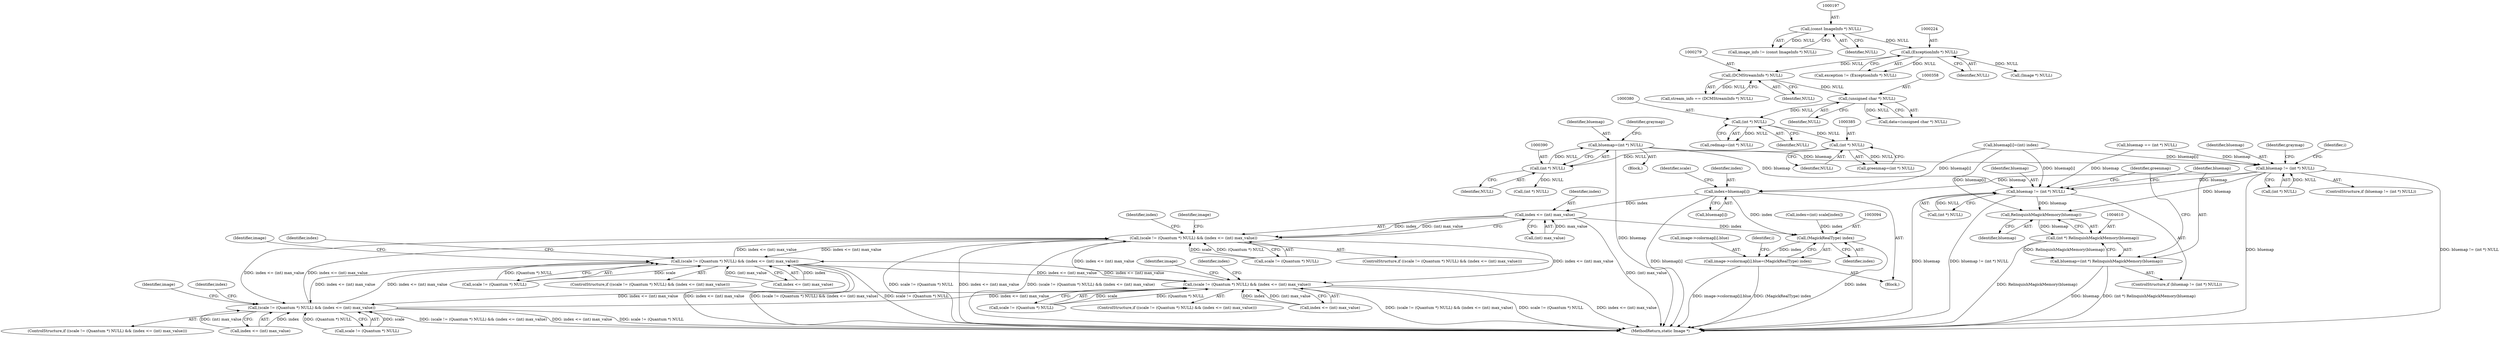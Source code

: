 digraph "0_ImageMagick_5511ef530576ed18fd636baa3bb4eda3d667665d@pointer" {
"1000387" [label="(Call,bluemap=(int *) NULL)"];
"1000389" [label="(Call,(int *) NULL)"];
"1000384" [label="(Call,(int *) NULL)"];
"1000379" [label="(Call,(int *) NULL)"];
"1000357" [label="(Call,(unsigned char *) NULL)"];
"1000278" [label="(Call,(DCMStreamInfo *) NULL)"];
"1000223" [label="(Call,(ExceptionInfo *) NULL)"];
"1000196" [label="(Call,(const ImageInfo *) NULL)"];
"1003044" [label="(Call,bluemap != (int *) NULL)"];
"1003061" [label="(Call,index=bluemap[i])"];
"1003073" [label="(Call,index <= (int) max_value)"];
"1003067" [label="(Call,(scale != (Quantum *) NULL) && (index <= (int) max_value))"];
"1002961" [label="(Call,(scale != (Quantum *) NULL) && (index <= (int) max_value))"];
"1003014" [label="(Call,(scale != (Quantum *) NULL) && (index <= (int) max_value))"];
"1003120" [label="(Call,(scale != (Quantum *) NULL) && (index <= (int) max_value))"];
"1003093" [label="(Call,(MagickRealType) index)"];
"1003085" [label="(Call,image->colormap[i].blue=(MagickRealType) index)"];
"1004602" [label="(Call,bluemap != (int *) NULL)"];
"1004611" [label="(Call,RelinquishMagickMemory(bluemap))"];
"1004609" [label="(Call,(int *) RelinquishMagickMemory(bluemap))"];
"1004607" [label="(Call,bluemap=(int *) RelinquishMagickMemory(bluemap))"];
"1000276" [label="(Call,stream_info == (DCMStreamInfo *) NULL)"];
"1003036" [label="(Identifier,image)"];
"1003069" [label="(Identifier,scale)"];
"1003045" [label="(Identifier,bluemap)"];
"1000194" [label="(Call,image_info != (const ImageInfo *) NULL)"];
"1000278" [label="(Call,(DCMStreamInfo *) NULL)"];
"1000357" [label="(Call,(unsigned char *) NULL)"];
"1003086" [label="(Call,image->colormap[i].blue)"];
"1002962" [label="(Call,scale != (Quantum *) NULL)"];
"1003093" [label="(Call,(MagickRealType) index)"];
"1003142" [label="(Identifier,image)"];
"1003074" [label="(Identifier,index)"];
"1000382" [label="(Call,greenmap=(int *) NULL)"];
"1000381" [label="(Identifier,NULL)"];
"1004611" [label="(Call,RelinquishMagickMemory(bluemap))"];
"1003068" [label="(Call,scale != (Quantum *) NULL)"];
"1003060" [label="(Block,)"];
"1003061" [label="(Call,index=bluemap[i])"];
"1003132" [label="(Identifier,index)"];
"1003079" [label="(Identifier,index)"];
"1004603" [label="(Identifier,bluemap)"];
"1003075" [label="(Call,(int) max_value)"];
"1004612" [label="(Identifier,bluemap)"];
"1003066" [label="(ControlStructure,if ((scale != (Quantum *) NULL) && (index <= (int) max_value)))"];
"1000393" [label="(Identifier,graymap)"];
"1003020" [label="(Call,index <= (int) max_value)"];
"1001912" [label="(Call,bluemap == (int *) NULL)"];
"1002983" [label="(Identifier,image)"];
"1000280" [label="(Identifier,NULL)"];
"1002960" [label="(ControlStructure,if ((scale != (Quantum *) NULL) && (index <= (int) max_value)))"];
"1000196" [label="(Call,(const ImageInfo *) NULL)"];
"1000388" [label="(Identifier,bluemap)"];
"1003119" [label="(ControlStructure,if ((scale != (Quantum *) NULL) && (index <= (int) max_value)))"];
"1003059" [label="(Identifier,i)"];
"1002973" [label="(Identifier,index)"];
"1004602" [label="(Call,bluemap != (int *) NULL)"];
"1000377" [label="(Call,redmap=(int *) NULL)"];
"1000221" [label="(Call,exception != (ExceptionInfo *) NULL)"];
"1000144" [label="(Block,)"];
"1003073" [label="(Call,index <= (int) max_value)"];
"1000384" [label="(Call,(int *) NULL)"];
"1000387" [label="(Call,bluemap=(int *) NULL)"];
"1003121" [label="(Call,scale != (Quantum *) NULL)"];
"1000223" [label="(Call,(ExceptionInfo *) NULL)"];
"1003015" [label="(Call,scale != (Quantum *) NULL)"];
"1003046" [label="(Call,(int *) NULL)"];
"1004644" [label="(MethodReturn,static Image *)"];
"1002961" [label="(Call,(scale != (Quantum *) NULL) && (index <= (int) max_value))"];
"1000225" [label="(Identifier,NULL)"];
"1004607" [label="(Call,bluemap=(int *) RelinquishMagickMemory(bluemap))"];
"1003026" [label="(Identifier,index)"];
"1003067" [label="(Call,(scale != (Quantum *) NULL) && (index <= (int) max_value))"];
"1000359" [label="(Identifier,NULL)"];
"1003044" [label="(Call,bluemap != (int *) NULL)"];
"1003095" [label="(Identifier,index)"];
"1004601" [label="(ControlStructure,if (bluemap != (int *) NULL))"];
"1003063" [label="(Call,bluemap[i])"];
"1004615" [label="(Identifier,greenmap)"];
"1003126" [label="(Call,index <= (int) max_value)"];
"1000379" [label="(Call,(int *) NULL)"];
"1003014" [label="(Call,(scale != (Quantum *) NULL) && (index <= (int) max_value))"];
"1001968" [label="(Call,bluemap[i]=(int) index)"];
"1000394" [label="(Call,(int *) NULL)"];
"1003062" [label="(Identifier,index)"];
"1003098" [label="(Identifier,graymap)"];
"1003078" [label="(Call,index=(int) scale[index])"];
"1003085" [label="(Call,image->colormap[i].blue=(MagickRealType) index)"];
"1000391" [label="(Identifier,NULL)"];
"1003120" [label="(Call,(scale != (Quantum *) NULL) && (index <= (int) max_value))"];
"1004609" [label="(Call,(int *) RelinquishMagickMemory(bluemap))"];
"1003051" [label="(Identifier,i)"];
"1003089" [label="(Identifier,image)"];
"1000254" [label="(Call,(Image *) NULL)"];
"1004604" [label="(Call,(int *) NULL)"];
"1003043" [label="(ControlStructure,if (bluemap != (int *) NULL))"];
"1000355" [label="(Call,data=(unsigned char *) NULL)"];
"1002967" [label="(Call,index <= (int) max_value)"];
"1000389" [label="(Call,(int *) NULL)"];
"1003013" [label="(ControlStructure,if ((scale != (Quantum *) NULL) && (index <= (int) max_value)))"];
"1004608" [label="(Identifier,bluemap)"];
"1000198" [label="(Identifier,NULL)"];
"1000386" [label="(Identifier,NULL)"];
"1000387" -> "1000144"  [label="AST: "];
"1000387" -> "1000389"  [label="CFG: "];
"1000388" -> "1000387"  [label="AST: "];
"1000389" -> "1000387"  [label="AST: "];
"1000393" -> "1000387"  [label="CFG: "];
"1000387" -> "1004644"  [label="DDG: bluemap"];
"1000389" -> "1000387"  [label="DDG: NULL"];
"1000387" -> "1003044"  [label="DDG: bluemap"];
"1000387" -> "1004602"  [label="DDG: bluemap"];
"1000389" -> "1000391"  [label="CFG: "];
"1000390" -> "1000389"  [label="AST: "];
"1000391" -> "1000389"  [label="AST: "];
"1000384" -> "1000389"  [label="DDG: NULL"];
"1000389" -> "1000394"  [label="DDG: NULL"];
"1000384" -> "1000382"  [label="AST: "];
"1000384" -> "1000386"  [label="CFG: "];
"1000385" -> "1000384"  [label="AST: "];
"1000386" -> "1000384"  [label="AST: "];
"1000382" -> "1000384"  [label="CFG: "];
"1000384" -> "1000382"  [label="DDG: NULL"];
"1000379" -> "1000384"  [label="DDG: NULL"];
"1000379" -> "1000377"  [label="AST: "];
"1000379" -> "1000381"  [label="CFG: "];
"1000380" -> "1000379"  [label="AST: "];
"1000381" -> "1000379"  [label="AST: "];
"1000377" -> "1000379"  [label="CFG: "];
"1000379" -> "1000377"  [label="DDG: NULL"];
"1000357" -> "1000379"  [label="DDG: NULL"];
"1000357" -> "1000355"  [label="AST: "];
"1000357" -> "1000359"  [label="CFG: "];
"1000358" -> "1000357"  [label="AST: "];
"1000359" -> "1000357"  [label="AST: "];
"1000355" -> "1000357"  [label="CFG: "];
"1000357" -> "1000355"  [label="DDG: NULL"];
"1000278" -> "1000357"  [label="DDG: NULL"];
"1000278" -> "1000276"  [label="AST: "];
"1000278" -> "1000280"  [label="CFG: "];
"1000279" -> "1000278"  [label="AST: "];
"1000280" -> "1000278"  [label="AST: "];
"1000276" -> "1000278"  [label="CFG: "];
"1000278" -> "1000276"  [label="DDG: NULL"];
"1000223" -> "1000278"  [label="DDG: NULL"];
"1000223" -> "1000221"  [label="AST: "];
"1000223" -> "1000225"  [label="CFG: "];
"1000224" -> "1000223"  [label="AST: "];
"1000225" -> "1000223"  [label="AST: "];
"1000221" -> "1000223"  [label="CFG: "];
"1000223" -> "1000221"  [label="DDG: NULL"];
"1000196" -> "1000223"  [label="DDG: NULL"];
"1000223" -> "1000254"  [label="DDG: NULL"];
"1000196" -> "1000194"  [label="AST: "];
"1000196" -> "1000198"  [label="CFG: "];
"1000197" -> "1000196"  [label="AST: "];
"1000198" -> "1000196"  [label="AST: "];
"1000194" -> "1000196"  [label="CFG: "];
"1000196" -> "1000194"  [label="DDG: NULL"];
"1003044" -> "1003043"  [label="AST: "];
"1003044" -> "1003046"  [label="CFG: "];
"1003045" -> "1003044"  [label="AST: "];
"1003046" -> "1003044"  [label="AST: "];
"1003051" -> "1003044"  [label="CFG: "];
"1003098" -> "1003044"  [label="CFG: "];
"1003044" -> "1004644"  [label="DDG: bluemap != (int *) NULL"];
"1003044" -> "1004644"  [label="DDG: bluemap"];
"1001968" -> "1003044"  [label="DDG: bluemap[i]"];
"1001912" -> "1003044"  [label="DDG: bluemap"];
"1003046" -> "1003044"  [label="DDG: NULL"];
"1003044" -> "1003061"  [label="DDG: bluemap"];
"1003044" -> "1004602"  [label="DDG: bluemap"];
"1003044" -> "1004611"  [label="DDG: bluemap"];
"1003061" -> "1003060"  [label="AST: "];
"1003061" -> "1003063"  [label="CFG: "];
"1003062" -> "1003061"  [label="AST: "];
"1003063" -> "1003061"  [label="AST: "];
"1003069" -> "1003061"  [label="CFG: "];
"1003061" -> "1004644"  [label="DDG: bluemap[i]"];
"1001968" -> "1003061"  [label="DDG: bluemap[i]"];
"1003061" -> "1003073"  [label="DDG: index"];
"1003061" -> "1003093"  [label="DDG: index"];
"1003073" -> "1003067"  [label="AST: "];
"1003073" -> "1003075"  [label="CFG: "];
"1003074" -> "1003073"  [label="AST: "];
"1003075" -> "1003073"  [label="AST: "];
"1003067" -> "1003073"  [label="CFG: "];
"1003073" -> "1004644"  [label="DDG: (int) max_value"];
"1003073" -> "1003067"  [label="DDG: index"];
"1003073" -> "1003067"  [label="DDG: (int) max_value"];
"1003075" -> "1003073"  [label="DDG: max_value"];
"1003073" -> "1003093"  [label="DDG: index"];
"1003067" -> "1003066"  [label="AST: "];
"1003067" -> "1003068"  [label="CFG: "];
"1003068" -> "1003067"  [label="AST: "];
"1003079" -> "1003067"  [label="CFG: "];
"1003089" -> "1003067"  [label="CFG: "];
"1003067" -> "1004644"  [label="DDG: scale != (Quantum *) NULL"];
"1003067" -> "1004644"  [label="DDG: index <= (int) max_value"];
"1003067" -> "1004644"  [label="DDG: (scale != (Quantum *) NULL) && (index <= (int) max_value)"];
"1003067" -> "1002961"  [label="DDG: index <= (int) max_value"];
"1003067" -> "1003014"  [label="DDG: index <= (int) max_value"];
"1003068" -> "1003067"  [label="DDG: scale"];
"1003068" -> "1003067"  [label="DDG: (Quantum *) NULL"];
"1002961" -> "1003067"  [label="DDG: index <= (int) max_value"];
"1003014" -> "1003067"  [label="DDG: index <= (int) max_value"];
"1003120" -> "1003067"  [label="DDG: index <= (int) max_value"];
"1003067" -> "1003120"  [label="DDG: index <= (int) max_value"];
"1002961" -> "1002960"  [label="AST: "];
"1002961" -> "1002962"  [label="CFG: "];
"1002961" -> "1002967"  [label="CFG: "];
"1002962" -> "1002961"  [label="AST: "];
"1002967" -> "1002961"  [label="AST: "];
"1002973" -> "1002961"  [label="CFG: "];
"1002983" -> "1002961"  [label="CFG: "];
"1002961" -> "1004644"  [label="DDG: index <= (int) max_value"];
"1002961" -> "1004644"  [label="DDG: (scale != (Quantum *) NULL) && (index <= (int) max_value)"];
"1002961" -> "1004644"  [label="DDG: scale != (Quantum *) NULL"];
"1002962" -> "1002961"  [label="DDG: scale"];
"1002962" -> "1002961"  [label="DDG: (Quantum *) NULL"];
"1002967" -> "1002961"  [label="DDG: index"];
"1002967" -> "1002961"  [label="DDG: (int) max_value"];
"1003014" -> "1002961"  [label="DDG: index <= (int) max_value"];
"1003120" -> "1002961"  [label="DDG: index <= (int) max_value"];
"1002961" -> "1003014"  [label="DDG: index <= (int) max_value"];
"1002961" -> "1003120"  [label="DDG: index <= (int) max_value"];
"1003014" -> "1003013"  [label="AST: "];
"1003014" -> "1003015"  [label="CFG: "];
"1003014" -> "1003020"  [label="CFG: "];
"1003015" -> "1003014"  [label="AST: "];
"1003020" -> "1003014"  [label="AST: "];
"1003026" -> "1003014"  [label="CFG: "];
"1003036" -> "1003014"  [label="CFG: "];
"1003014" -> "1004644"  [label="DDG: index <= (int) max_value"];
"1003014" -> "1004644"  [label="DDG: (scale != (Quantum *) NULL) && (index <= (int) max_value)"];
"1003014" -> "1004644"  [label="DDG: scale != (Quantum *) NULL"];
"1003015" -> "1003014"  [label="DDG: scale"];
"1003015" -> "1003014"  [label="DDG: (Quantum *) NULL"];
"1003020" -> "1003014"  [label="DDG: index"];
"1003020" -> "1003014"  [label="DDG: (int) max_value"];
"1003120" -> "1003014"  [label="DDG: index <= (int) max_value"];
"1003014" -> "1003120"  [label="DDG: index <= (int) max_value"];
"1003120" -> "1003119"  [label="AST: "];
"1003120" -> "1003121"  [label="CFG: "];
"1003120" -> "1003126"  [label="CFG: "];
"1003121" -> "1003120"  [label="AST: "];
"1003126" -> "1003120"  [label="AST: "];
"1003132" -> "1003120"  [label="CFG: "];
"1003142" -> "1003120"  [label="CFG: "];
"1003120" -> "1004644"  [label="DDG: scale != (Quantum *) NULL"];
"1003120" -> "1004644"  [label="DDG: (scale != (Quantum *) NULL) && (index <= (int) max_value)"];
"1003120" -> "1004644"  [label="DDG: index <= (int) max_value"];
"1003121" -> "1003120"  [label="DDG: scale"];
"1003121" -> "1003120"  [label="DDG: (Quantum *) NULL"];
"1003126" -> "1003120"  [label="DDG: index"];
"1003126" -> "1003120"  [label="DDG: (int) max_value"];
"1003093" -> "1003085"  [label="AST: "];
"1003093" -> "1003095"  [label="CFG: "];
"1003094" -> "1003093"  [label="AST: "];
"1003095" -> "1003093"  [label="AST: "];
"1003085" -> "1003093"  [label="CFG: "];
"1003093" -> "1004644"  [label="DDG: index"];
"1003093" -> "1003085"  [label="DDG: index"];
"1003078" -> "1003093"  [label="DDG: index"];
"1003085" -> "1003060"  [label="AST: "];
"1003086" -> "1003085"  [label="AST: "];
"1003059" -> "1003085"  [label="CFG: "];
"1003085" -> "1004644"  [label="DDG: image->colormap[i].blue"];
"1003085" -> "1004644"  [label="DDG: (MagickRealType) index"];
"1004602" -> "1004601"  [label="AST: "];
"1004602" -> "1004604"  [label="CFG: "];
"1004603" -> "1004602"  [label="AST: "];
"1004604" -> "1004602"  [label="AST: "];
"1004608" -> "1004602"  [label="CFG: "];
"1004615" -> "1004602"  [label="CFG: "];
"1004602" -> "1004644"  [label="DDG: bluemap"];
"1004602" -> "1004644"  [label="DDG: bluemap != (int *) NULL"];
"1001968" -> "1004602"  [label="DDG: bluemap[i]"];
"1001912" -> "1004602"  [label="DDG: bluemap"];
"1004604" -> "1004602"  [label="DDG: NULL"];
"1004602" -> "1004611"  [label="DDG: bluemap"];
"1004611" -> "1004609"  [label="AST: "];
"1004611" -> "1004612"  [label="CFG: "];
"1004612" -> "1004611"  [label="AST: "];
"1004609" -> "1004611"  [label="CFG: "];
"1004611" -> "1004609"  [label="DDG: bluemap"];
"1001968" -> "1004611"  [label="DDG: bluemap[i]"];
"1004609" -> "1004607"  [label="AST: "];
"1004610" -> "1004609"  [label="AST: "];
"1004607" -> "1004609"  [label="CFG: "];
"1004609" -> "1004644"  [label="DDG: RelinquishMagickMemory(bluemap)"];
"1004609" -> "1004607"  [label="DDG: RelinquishMagickMemory(bluemap)"];
"1004607" -> "1004601"  [label="AST: "];
"1004608" -> "1004607"  [label="AST: "];
"1004615" -> "1004607"  [label="CFG: "];
"1004607" -> "1004644"  [label="DDG: bluemap"];
"1004607" -> "1004644"  [label="DDG: (int *) RelinquishMagickMemory(bluemap)"];
}
